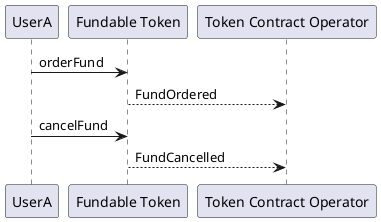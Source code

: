 @startuml
UserA -> "Fundable Token": orderFund
"Fundable Token" --> "Token Contract Operator": FundOrdered

UserA -> "Fundable Token": cancelFund
"Fundable Token" --> "Token Contract Operator": FundCancelled
@enduml
